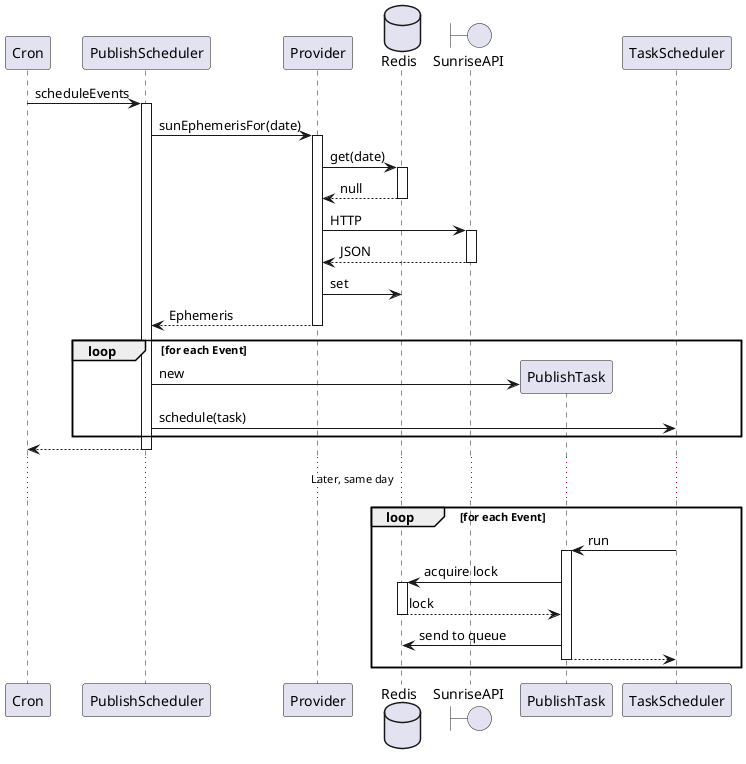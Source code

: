 @startuml

Cron -> PublishScheduler : scheduleEvents
activate PublishScheduler
PublishScheduler -> Provider : sunEphemerisFor(date)
activate Provider
database Redis
Provider -> Redis : get(date)
activate Redis
Provider <-- Redis : null
deactivate Redis
boundary SunriseAPI
Provider -> SunriseAPI : HTTP
activate SunriseAPI
Provider <-- SunriseAPI : JSON
deactivate SunriseAPI
Provider -> Redis : set
PublishScheduler <-- Provider : Ephemeris
deactivate Provider

loop for each Event
    create PublishTask
    PublishScheduler -> PublishTask : new
    PublishScheduler -> TaskScheduler : schedule(task)
end

Cron <-- PublishScheduler
deactivate PublishScheduler

... Later, same day ...

loop for each Event
    TaskScheduler -> PublishTask : run
    activate PublishTask
    PublishTask -> Redis : acquire lock
    activate Redis
    PublishTask <-- Redis : lock
    deactivate Redis
    PublishTask -> Redis : send to queue
    TaskScheduler <-- PublishTask
    deactivate PublishTask
end

@enduml

